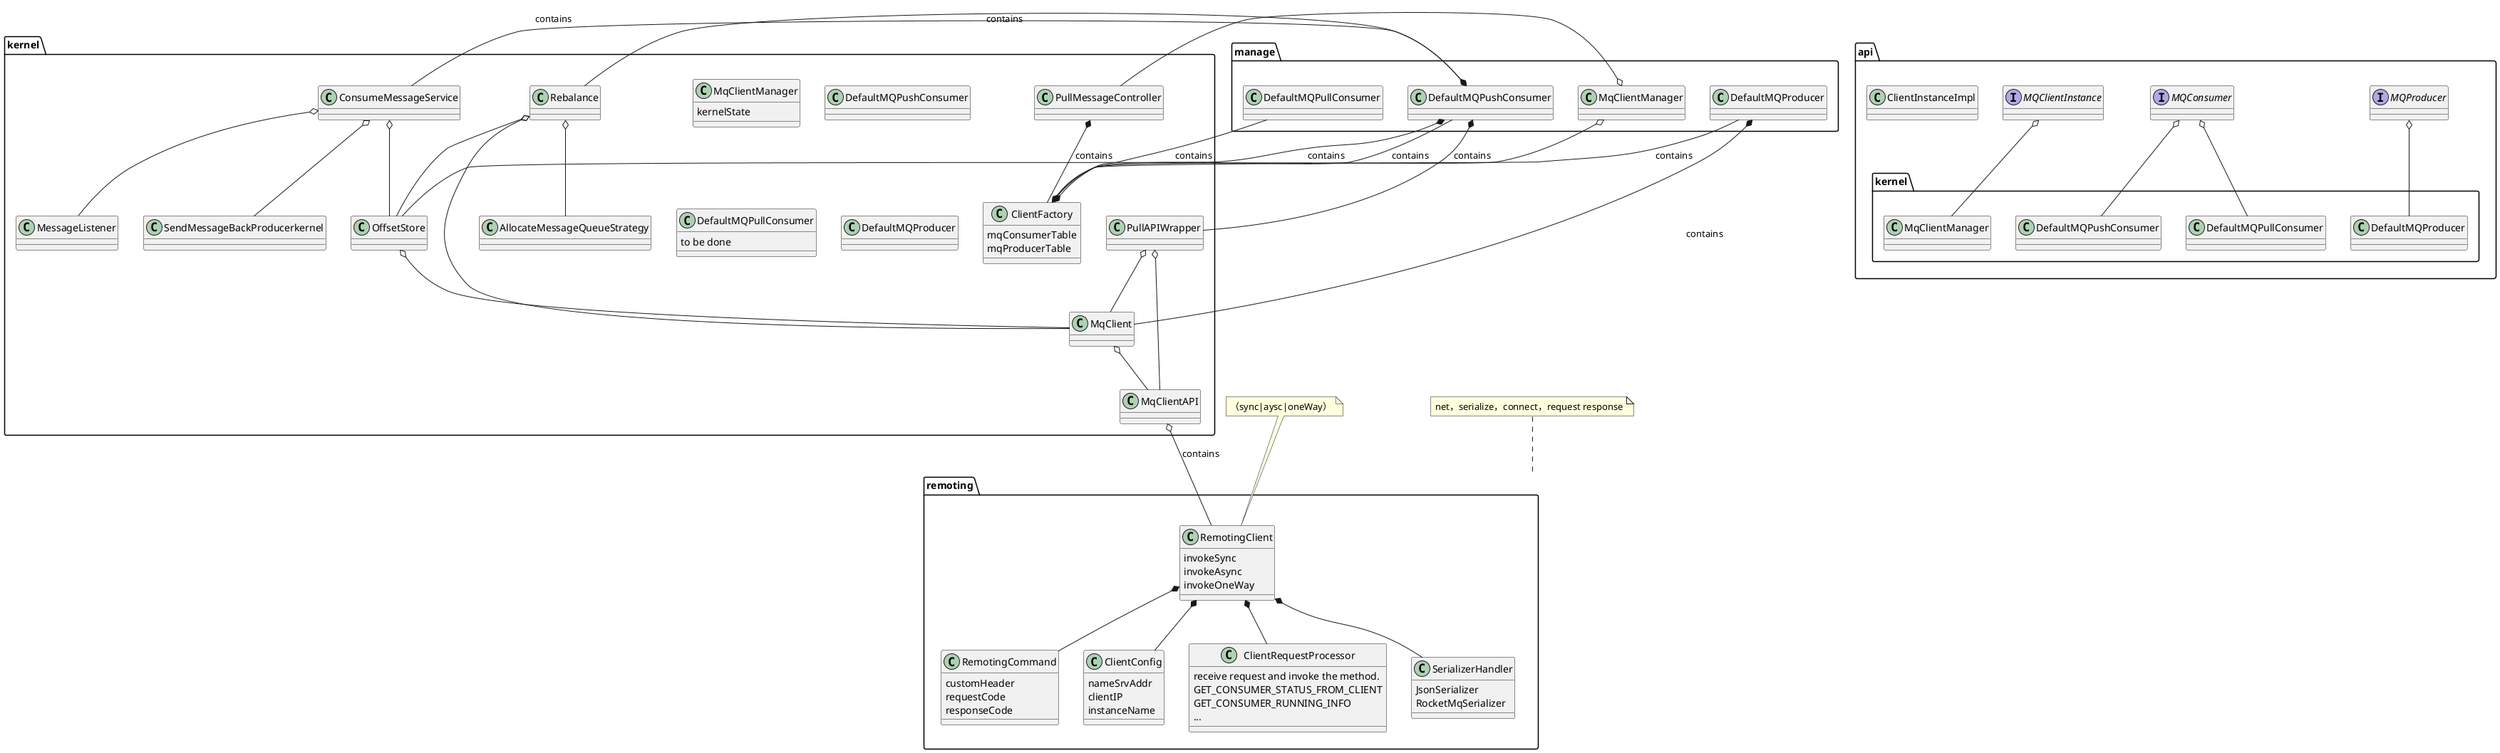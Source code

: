 @startuml
interface api.MQProducer{

}
interface api.MQConsumer{

}
interface api.MQClientInstance{

       
}
class api.ClientInstanceImpl{
}

namespace api{
    MQClientInstance o-- kernel.MqClientManager
    MQProducer o-- kernel.DefaultMQProducer
    MQConsumer o-- kernel.DefaultMQPushConsumer
     MQConsumer o-- kernel.DefaultMQPullConsumer
}

class kernel.MqClientManager{
kernelState
}
class kernel.PullMessageController{

}
class kernel.AllocateMessageQueueStrategy{
}
class kernel.ClientFactory{
mqConsumerTable
mqProducerTable
}
class kernel.DefaultMQPushConsumer{
}
class kernel.DefaultMQPullConsumer{
    to be done
}
class kernel.DefaultMQProducer{
 }
 class kernel.MqClient{

 }
 class kernel.MessageListener{
 }
  class remoting.RemotingClient{
   invokeSync
   invokeAsync
   invokeOneWay
  }
 class remoting.RemotingCommand{
  customHeader
  requestCode
  responseCode
 }
  class remoting.ClientConfig{
   nameSrvAddr
   clientIP
   instanceName
  }
  class remoting.ClientRequestProcessor{
     receive request and invoke the method.
     GET_CONSUMER_STATUS_FROM_CLIENT
     GET_CONSUMER_RUNNING_INFO
     ...
    }
    class remoting.SerializerHandler{
       JsonSerializer
       RocketMqSerializer
    }


namespace kernel{


kernel.PullMessageController *-- kernel.ClientFactory:contains



}

namespace kernel{
    MqClientAPI o-- remoting.RemotingClient:contains
    OffsetStore o-- MqClient
    PullAPIWrapper o-- MqClient
    MqClient o-- MqClientAPI
    PullAPIWrapper o-- MqClientAPI
    Rebalance o-- MqClient
    Rebalance o-- OffsetStore
    Rebalance o-- AllocateMessageQueueStrategy
    ConsumeMessageService o-- SendMessageBackProducerkernel
    ConsumeMessageService o-- OffsetStore
    ConsumeMessageService o-- MessageListener
}

namespace remoting {
  RemotingClient  *-- RemotingCommand
  RemotingClient *-- ClientConfig
    RemotingClient  *-- ClientRequestProcessor
    RemotingClient *-- SerializerHandler


}

namespace manage{
    MqClientManager o-- PullMessageController
    MqClientManager o-- ClientFactory
    kernel.ClientFactory *-- DefaultMQPushConsumer:contains
    kernel.ClientFactory *-- DefaultMQPullConsumer:contains
    DefaultMQPushConsumer *-- kernel.PullAPIWrapper : contains
    DefaultMQPushConsumer *-- kernel.OffsetStore : contains
    DefaultMQPushConsumer *-- kernel.Rebalance : contains
    DefaultMQPushConsumer *-- kernel.ConsumeMessageService : contains
    kernel.ClientFactory *-- DefaultMQProducer:contains

    DefaultMQProducer *-- kernel.MqClient :contains
}


note top of remoting.RemotingClient :（sync|aysc|oneWay）
note top of remoting :net，serialize，connect，request response

@enduml